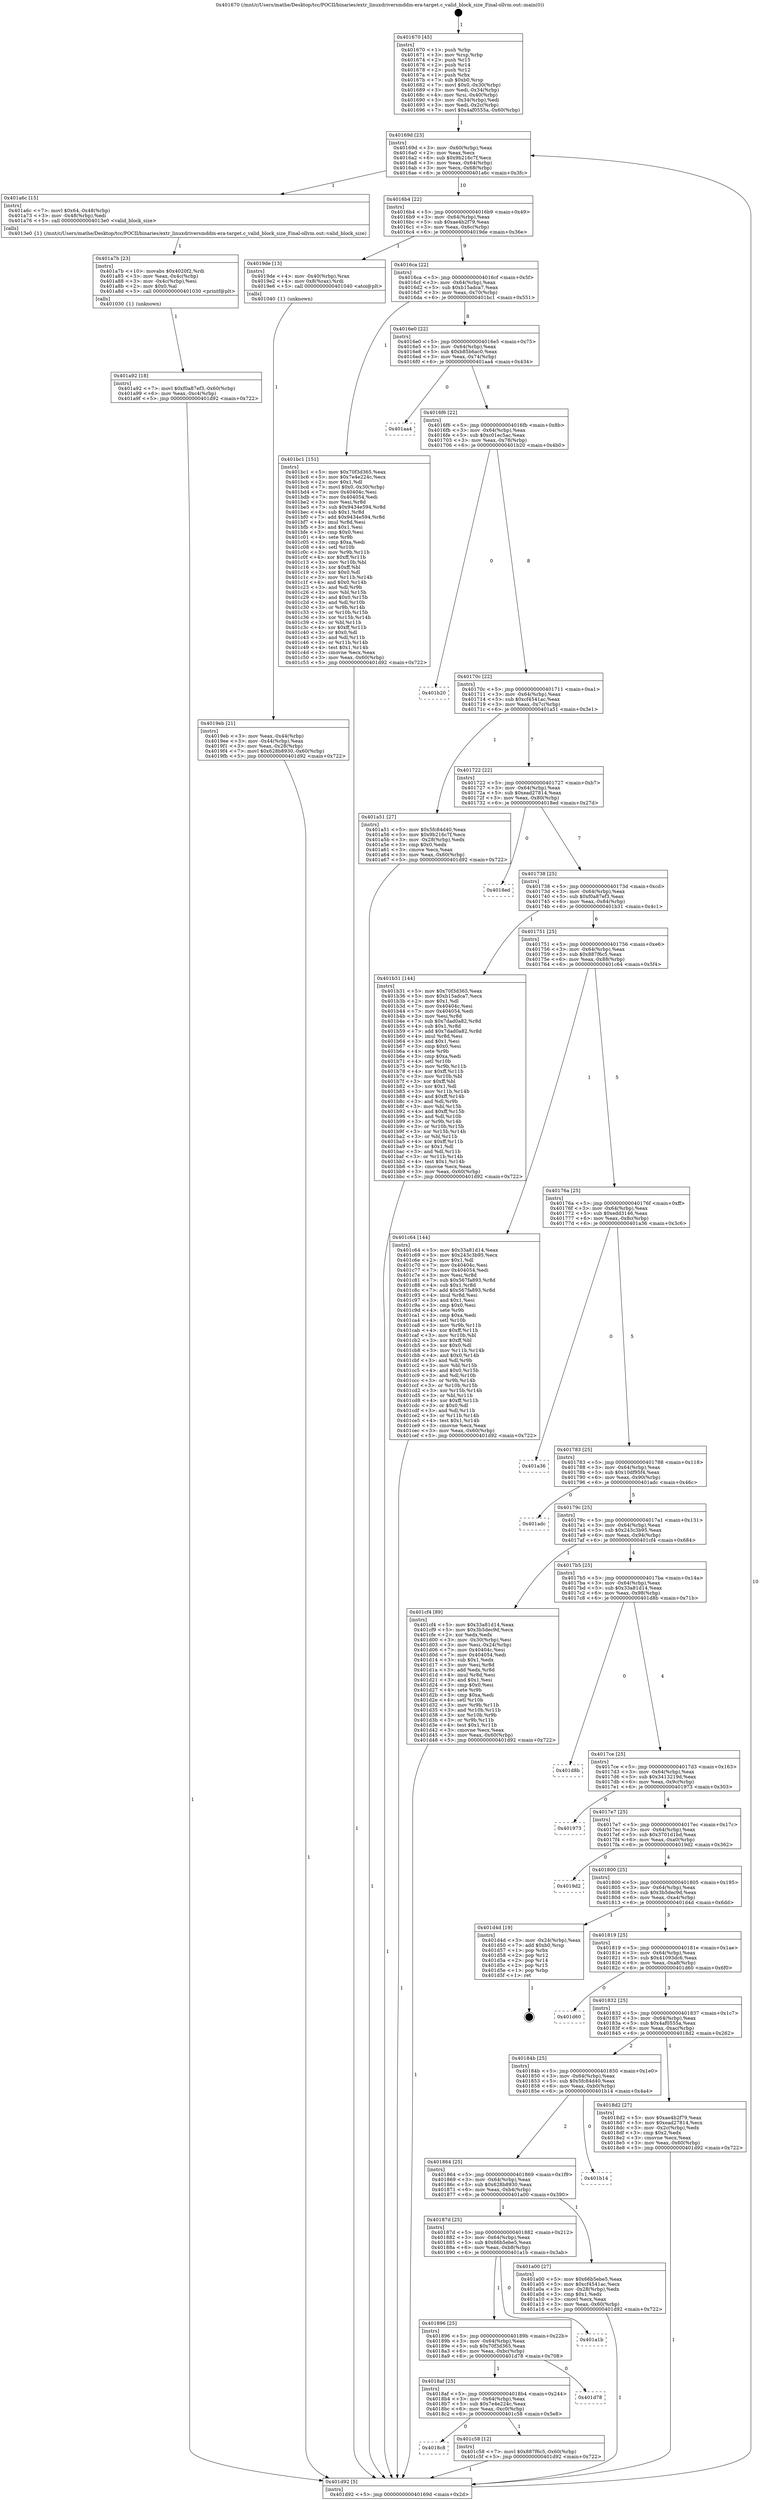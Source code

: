 digraph "0x401670" {
  label = "0x401670 (/mnt/c/Users/mathe/Desktop/tcc/POCII/binaries/extr_linuxdriversmddm-era-target.c_valid_block_size_Final-ollvm.out::main(0))"
  labelloc = "t"
  node[shape=record]

  Entry [label="",width=0.3,height=0.3,shape=circle,fillcolor=black,style=filled]
  "0x40169d" [label="{
     0x40169d [23]\l
     | [instrs]\l
     &nbsp;&nbsp;0x40169d \<+3\>: mov -0x60(%rbp),%eax\l
     &nbsp;&nbsp;0x4016a0 \<+2\>: mov %eax,%ecx\l
     &nbsp;&nbsp;0x4016a2 \<+6\>: sub $0x9b216c7f,%ecx\l
     &nbsp;&nbsp;0x4016a8 \<+3\>: mov %eax,-0x64(%rbp)\l
     &nbsp;&nbsp;0x4016ab \<+3\>: mov %ecx,-0x68(%rbp)\l
     &nbsp;&nbsp;0x4016ae \<+6\>: je 0000000000401a6c \<main+0x3fc\>\l
  }"]
  "0x401a6c" [label="{
     0x401a6c [15]\l
     | [instrs]\l
     &nbsp;&nbsp;0x401a6c \<+7\>: movl $0x64,-0x48(%rbp)\l
     &nbsp;&nbsp;0x401a73 \<+3\>: mov -0x48(%rbp),%edi\l
     &nbsp;&nbsp;0x401a76 \<+5\>: call 00000000004013e0 \<valid_block_size\>\l
     | [calls]\l
     &nbsp;&nbsp;0x4013e0 \{1\} (/mnt/c/Users/mathe/Desktop/tcc/POCII/binaries/extr_linuxdriversmddm-era-target.c_valid_block_size_Final-ollvm.out::valid_block_size)\l
  }"]
  "0x4016b4" [label="{
     0x4016b4 [22]\l
     | [instrs]\l
     &nbsp;&nbsp;0x4016b4 \<+5\>: jmp 00000000004016b9 \<main+0x49\>\l
     &nbsp;&nbsp;0x4016b9 \<+3\>: mov -0x64(%rbp),%eax\l
     &nbsp;&nbsp;0x4016bc \<+5\>: sub $0xae4b2f79,%eax\l
     &nbsp;&nbsp;0x4016c1 \<+3\>: mov %eax,-0x6c(%rbp)\l
     &nbsp;&nbsp;0x4016c4 \<+6\>: je 00000000004019de \<main+0x36e\>\l
  }"]
  Exit [label="",width=0.3,height=0.3,shape=circle,fillcolor=black,style=filled,peripheries=2]
  "0x4019de" [label="{
     0x4019de [13]\l
     | [instrs]\l
     &nbsp;&nbsp;0x4019de \<+4\>: mov -0x40(%rbp),%rax\l
     &nbsp;&nbsp;0x4019e2 \<+4\>: mov 0x8(%rax),%rdi\l
     &nbsp;&nbsp;0x4019e6 \<+5\>: call 0000000000401040 \<atoi@plt\>\l
     | [calls]\l
     &nbsp;&nbsp;0x401040 \{1\} (unknown)\l
  }"]
  "0x4016ca" [label="{
     0x4016ca [22]\l
     | [instrs]\l
     &nbsp;&nbsp;0x4016ca \<+5\>: jmp 00000000004016cf \<main+0x5f\>\l
     &nbsp;&nbsp;0x4016cf \<+3\>: mov -0x64(%rbp),%eax\l
     &nbsp;&nbsp;0x4016d2 \<+5\>: sub $0xb15adca7,%eax\l
     &nbsp;&nbsp;0x4016d7 \<+3\>: mov %eax,-0x70(%rbp)\l
     &nbsp;&nbsp;0x4016da \<+6\>: je 0000000000401bc1 \<main+0x551\>\l
  }"]
  "0x4018c8" [label="{
     0x4018c8\l
  }", style=dashed]
  "0x401bc1" [label="{
     0x401bc1 [151]\l
     | [instrs]\l
     &nbsp;&nbsp;0x401bc1 \<+5\>: mov $0x70f3d365,%eax\l
     &nbsp;&nbsp;0x401bc6 \<+5\>: mov $0x7e4e224c,%ecx\l
     &nbsp;&nbsp;0x401bcb \<+2\>: mov $0x1,%dl\l
     &nbsp;&nbsp;0x401bcd \<+7\>: movl $0x0,-0x30(%rbp)\l
     &nbsp;&nbsp;0x401bd4 \<+7\>: mov 0x40404c,%esi\l
     &nbsp;&nbsp;0x401bdb \<+7\>: mov 0x404054,%edi\l
     &nbsp;&nbsp;0x401be2 \<+3\>: mov %esi,%r8d\l
     &nbsp;&nbsp;0x401be5 \<+7\>: sub $0x9434e594,%r8d\l
     &nbsp;&nbsp;0x401bec \<+4\>: sub $0x1,%r8d\l
     &nbsp;&nbsp;0x401bf0 \<+7\>: add $0x9434e594,%r8d\l
     &nbsp;&nbsp;0x401bf7 \<+4\>: imul %r8d,%esi\l
     &nbsp;&nbsp;0x401bfb \<+3\>: and $0x1,%esi\l
     &nbsp;&nbsp;0x401bfe \<+3\>: cmp $0x0,%esi\l
     &nbsp;&nbsp;0x401c01 \<+4\>: sete %r9b\l
     &nbsp;&nbsp;0x401c05 \<+3\>: cmp $0xa,%edi\l
     &nbsp;&nbsp;0x401c08 \<+4\>: setl %r10b\l
     &nbsp;&nbsp;0x401c0c \<+3\>: mov %r9b,%r11b\l
     &nbsp;&nbsp;0x401c0f \<+4\>: xor $0xff,%r11b\l
     &nbsp;&nbsp;0x401c13 \<+3\>: mov %r10b,%bl\l
     &nbsp;&nbsp;0x401c16 \<+3\>: xor $0xff,%bl\l
     &nbsp;&nbsp;0x401c19 \<+3\>: xor $0x0,%dl\l
     &nbsp;&nbsp;0x401c1c \<+3\>: mov %r11b,%r14b\l
     &nbsp;&nbsp;0x401c1f \<+4\>: and $0x0,%r14b\l
     &nbsp;&nbsp;0x401c23 \<+3\>: and %dl,%r9b\l
     &nbsp;&nbsp;0x401c26 \<+3\>: mov %bl,%r15b\l
     &nbsp;&nbsp;0x401c29 \<+4\>: and $0x0,%r15b\l
     &nbsp;&nbsp;0x401c2d \<+3\>: and %dl,%r10b\l
     &nbsp;&nbsp;0x401c30 \<+3\>: or %r9b,%r14b\l
     &nbsp;&nbsp;0x401c33 \<+3\>: or %r10b,%r15b\l
     &nbsp;&nbsp;0x401c36 \<+3\>: xor %r15b,%r14b\l
     &nbsp;&nbsp;0x401c39 \<+3\>: or %bl,%r11b\l
     &nbsp;&nbsp;0x401c3c \<+4\>: xor $0xff,%r11b\l
     &nbsp;&nbsp;0x401c40 \<+3\>: or $0x0,%dl\l
     &nbsp;&nbsp;0x401c43 \<+3\>: and %dl,%r11b\l
     &nbsp;&nbsp;0x401c46 \<+3\>: or %r11b,%r14b\l
     &nbsp;&nbsp;0x401c49 \<+4\>: test $0x1,%r14b\l
     &nbsp;&nbsp;0x401c4d \<+3\>: cmovne %ecx,%eax\l
     &nbsp;&nbsp;0x401c50 \<+3\>: mov %eax,-0x60(%rbp)\l
     &nbsp;&nbsp;0x401c53 \<+5\>: jmp 0000000000401d92 \<main+0x722\>\l
  }"]
  "0x4016e0" [label="{
     0x4016e0 [22]\l
     | [instrs]\l
     &nbsp;&nbsp;0x4016e0 \<+5\>: jmp 00000000004016e5 \<main+0x75\>\l
     &nbsp;&nbsp;0x4016e5 \<+3\>: mov -0x64(%rbp),%eax\l
     &nbsp;&nbsp;0x4016e8 \<+5\>: sub $0xb85b6ac0,%eax\l
     &nbsp;&nbsp;0x4016ed \<+3\>: mov %eax,-0x74(%rbp)\l
     &nbsp;&nbsp;0x4016f0 \<+6\>: je 0000000000401aa4 \<main+0x434\>\l
  }"]
  "0x401c58" [label="{
     0x401c58 [12]\l
     | [instrs]\l
     &nbsp;&nbsp;0x401c58 \<+7\>: movl $0x887f6c5,-0x60(%rbp)\l
     &nbsp;&nbsp;0x401c5f \<+5\>: jmp 0000000000401d92 \<main+0x722\>\l
  }"]
  "0x401aa4" [label="{
     0x401aa4\l
  }", style=dashed]
  "0x4016f6" [label="{
     0x4016f6 [22]\l
     | [instrs]\l
     &nbsp;&nbsp;0x4016f6 \<+5\>: jmp 00000000004016fb \<main+0x8b\>\l
     &nbsp;&nbsp;0x4016fb \<+3\>: mov -0x64(%rbp),%eax\l
     &nbsp;&nbsp;0x4016fe \<+5\>: sub $0xc01ec5ac,%eax\l
     &nbsp;&nbsp;0x401703 \<+3\>: mov %eax,-0x78(%rbp)\l
     &nbsp;&nbsp;0x401706 \<+6\>: je 0000000000401b20 \<main+0x4b0\>\l
  }"]
  "0x4018af" [label="{
     0x4018af [25]\l
     | [instrs]\l
     &nbsp;&nbsp;0x4018af \<+5\>: jmp 00000000004018b4 \<main+0x244\>\l
     &nbsp;&nbsp;0x4018b4 \<+3\>: mov -0x64(%rbp),%eax\l
     &nbsp;&nbsp;0x4018b7 \<+5\>: sub $0x7e4e224c,%eax\l
     &nbsp;&nbsp;0x4018bc \<+6\>: mov %eax,-0xc0(%rbp)\l
     &nbsp;&nbsp;0x4018c2 \<+6\>: je 0000000000401c58 \<main+0x5e8\>\l
  }"]
  "0x401b20" [label="{
     0x401b20\l
  }", style=dashed]
  "0x40170c" [label="{
     0x40170c [22]\l
     | [instrs]\l
     &nbsp;&nbsp;0x40170c \<+5\>: jmp 0000000000401711 \<main+0xa1\>\l
     &nbsp;&nbsp;0x401711 \<+3\>: mov -0x64(%rbp),%eax\l
     &nbsp;&nbsp;0x401714 \<+5\>: sub $0xcf4541ac,%eax\l
     &nbsp;&nbsp;0x401719 \<+3\>: mov %eax,-0x7c(%rbp)\l
     &nbsp;&nbsp;0x40171c \<+6\>: je 0000000000401a51 \<main+0x3e1\>\l
  }"]
  "0x401d78" [label="{
     0x401d78\l
  }", style=dashed]
  "0x401a51" [label="{
     0x401a51 [27]\l
     | [instrs]\l
     &nbsp;&nbsp;0x401a51 \<+5\>: mov $0x5fc84d40,%eax\l
     &nbsp;&nbsp;0x401a56 \<+5\>: mov $0x9b216c7f,%ecx\l
     &nbsp;&nbsp;0x401a5b \<+3\>: mov -0x28(%rbp),%edx\l
     &nbsp;&nbsp;0x401a5e \<+3\>: cmp $0x0,%edx\l
     &nbsp;&nbsp;0x401a61 \<+3\>: cmove %ecx,%eax\l
     &nbsp;&nbsp;0x401a64 \<+3\>: mov %eax,-0x60(%rbp)\l
     &nbsp;&nbsp;0x401a67 \<+5\>: jmp 0000000000401d92 \<main+0x722\>\l
  }"]
  "0x401722" [label="{
     0x401722 [22]\l
     | [instrs]\l
     &nbsp;&nbsp;0x401722 \<+5\>: jmp 0000000000401727 \<main+0xb7\>\l
     &nbsp;&nbsp;0x401727 \<+3\>: mov -0x64(%rbp),%eax\l
     &nbsp;&nbsp;0x40172a \<+5\>: sub $0xead27814,%eax\l
     &nbsp;&nbsp;0x40172f \<+3\>: mov %eax,-0x80(%rbp)\l
     &nbsp;&nbsp;0x401732 \<+6\>: je 00000000004018ed \<main+0x27d\>\l
  }"]
  "0x401896" [label="{
     0x401896 [25]\l
     | [instrs]\l
     &nbsp;&nbsp;0x401896 \<+5\>: jmp 000000000040189b \<main+0x22b\>\l
     &nbsp;&nbsp;0x40189b \<+3\>: mov -0x64(%rbp),%eax\l
     &nbsp;&nbsp;0x40189e \<+5\>: sub $0x70f3d365,%eax\l
     &nbsp;&nbsp;0x4018a3 \<+6\>: mov %eax,-0xbc(%rbp)\l
     &nbsp;&nbsp;0x4018a9 \<+6\>: je 0000000000401d78 \<main+0x708\>\l
  }"]
  "0x4018ed" [label="{
     0x4018ed\l
  }", style=dashed]
  "0x401738" [label="{
     0x401738 [25]\l
     | [instrs]\l
     &nbsp;&nbsp;0x401738 \<+5\>: jmp 000000000040173d \<main+0xcd\>\l
     &nbsp;&nbsp;0x40173d \<+3\>: mov -0x64(%rbp),%eax\l
     &nbsp;&nbsp;0x401740 \<+5\>: sub $0xf0a87ef3,%eax\l
     &nbsp;&nbsp;0x401745 \<+6\>: mov %eax,-0x84(%rbp)\l
     &nbsp;&nbsp;0x40174b \<+6\>: je 0000000000401b31 \<main+0x4c1\>\l
  }"]
  "0x401a1b" [label="{
     0x401a1b\l
  }", style=dashed]
  "0x401b31" [label="{
     0x401b31 [144]\l
     | [instrs]\l
     &nbsp;&nbsp;0x401b31 \<+5\>: mov $0x70f3d365,%eax\l
     &nbsp;&nbsp;0x401b36 \<+5\>: mov $0xb15adca7,%ecx\l
     &nbsp;&nbsp;0x401b3b \<+2\>: mov $0x1,%dl\l
     &nbsp;&nbsp;0x401b3d \<+7\>: mov 0x40404c,%esi\l
     &nbsp;&nbsp;0x401b44 \<+7\>: mov 0x404054,%edi\l
     &nbsp;&nbsp;0x401b4b \<+3\>: mov %esi,%r8d\l
     &nbsp;&nbsp;0x401b4e \<+7\>: sub $0x7dad0a82,%r8d\l
     &nbsp;&nbsp;0x401b55 \<+4\>: sub $0x1,%r8d\l
     &nbsp;&nbsp;0x401b59 \<+7\>: add $0x7dad0a82,%r8d\l
     &nbsp;&nbsp;0x401b60 \<+4\>: imul %r8d,%esi\l
     &nbsp;&nbsp;0x401b64 \<+3\>: and $0x1,%esi\l
     &nbsp;&nbsp;0x401b67 \<+3\>: cmp $0x0,%esi\l
     &nbsp;&nbsp;0x401b6a \<+4\>: sete %r9b\l
     &nbsp;&nbsp;0x401b6e \<+3\>: cmp $0xa,%edi\l
     &nbsp;&nbsp;0x401b71 \<+4\>: setl %r10b\l
     &nbsp;&nbsp;0x401b75 \<+3\>: mov %r9b,%r11b\l
     &nbsp;&nbsp;0x401b78 \<+4\>: xor $0xff,%r11b\l
     &nbsp;&nbsp;0x401b7c \<+3\>: mov %r10b,%bl\l
     &nbsp;&nbsp;0x401b7f \<+3\>: xor $0xff,%bl\l
     &nbsp;&nbsp;0x401b82 \<+3\>: xor $0x1,%dl\l
     &nbsp;&nbsp;0x401b85 \<+3\>: mov %r11b,%r14b\l
     &nbsp;&nbsp;0x401b88 \<+4\>: and $0xff,%r14b\l
     &nbsp;&nbsp;0x401b8c \<+3\>: and %dl,%r9b\l
     &nbsp;&nbsp;0x401b8f \<+3\>: mov %bl,%r15b\l
     &nbsp;&nbsp;0x401b92 \<+4\>: and $0xff,%r15b\l
     &nbsp;&nbsp;0x401b96 \<+3\>: and %dl,%r10b\l
     &nbsp;&nbsp;0x401b99 \<+3\>: or %r9b,%r14b\l
     &nbsp;&nbsp;0x401b9c \<+3\>: or %r10b,%r15b\l
     &nbsp;&nbsp;0x401b9f \<+3\>: xor %r15b,%r14b\l
     &nbsp;&nbsp;0x401ba2 \<+3\>: or %bl,%r11b\l
     &nbsp;&nbsp;0x401ba5 \<+4\>: xor $0xff,%r11b\l
     &nbsp;&nbsp;0x401ba9 \<+3\>: or $0x1,%dl\l
     &nbsp;&nbsp;0x401bac \<+3\>: and %dl,%r11b\l
     &nbsp;&nbsp;0x401baf \<+3\>: or %r11b,%r14b\l
     &nbsp;&nbsp;0x401bb2 \<+4\>: test $0x1,%r14b\l
     &nbsp;&nbsp;0x401bb6 \<+3\>: cmovne %ecx,%eax\l
     &nbsp;&nbsp;0x401bb9 \<+3\>: mov %eax,-0x60(%rbp)\l
     &nbsp;&nbsp;0x401bbc \<+5\>: jmp 0000000000401d92 \<main+0x722\>\l
  }"]
  "0x401751" [label="{
     0x401751 [25]\l
     | [instrs]\l
     &nbsp;&nbsp;0x401751 \<+5\>: jmp 0000000000401756 \<main+0xe6\>\l
     &nbsp;&nbsp;0x401756 \<+3\>: mov -0x64(%rbp),%eax\l
     &nbsp;&nbsp;0x401759 \<+5\>: sub $0x887f6c5,%eax\l
     &nbsp;&nbsp;0x40175e \<+6\>: mov %eax,-0x88(%rbp)\l
     &nbsp;&nbsp;0x401764 \<+6\>: je 0000000000401c64 \<main+0x5f4\>\l
  }"]
  "0x401a92" [label="{
     0x401a92 [18]\l
     | [instrs]\l
     &nbsp;&nbsp;0x401a92 \<+7\>: movl $0xf0a87ef3,-0x60(%rbp)\l
     &nbsp;&nbsp;0x401a99 \<+6\>: mov %eax,-0xc4(%rbp)\l
     &nbsp;&nbsp;0x401a9f \<+5\>: jmp 0000000000401d92 \<main+0x722\>\l
  }"]
  "0x401c64" [label="{
     0x401c64 [144]\l
     | [instrs]\l
     &nbsp;&nbsp;0x401c64 \<+5\>: mov $0x33a81d14,%eax\l
     &nbsp;&nbsp;0x401c69 \<+5\>: mov $0x243c3b95,%ecx\l
     &nbsp;&nbsp;0x401c6e \<+2\>: mov $0x1,%dl\l
     &nbsp;&nbsp;0x401c70 \<+7\>: mov 0x40404c,%esi\l
     &nbsp;&nbsp;0x401c77 \<+7\>: mov 0x404054,%edi\l
     &nbsp;&nbsp;0x401c7e \<+3\>: mov %esi,%r8d\l
     &nbsp;&nbsp;0x401c81 \<+7\>: sub $0x567fa893,%r8d\l
     &nbsp;&nbsp;0x401c88 \<+4\>: sub $0x1,%r8d\l
     &nbsp;&nbsp;0x401c8c \<+7\>: add $0x567fa893,%r8d\l
     &nbsp;&nbsp;0x401c93 \<+4\>: imul %r8d,%esi\l
     &nbsp;&nbsp;0x401c97 \<+3\>: and $0x1,%esi\l
     &nbsp;&nbsp;0x401c9a \<+3\>: cmp $0x0,%esi\l
     &nbsp;&nbsp;0x401c9d \<+4\>: sete %r9b\l
     &nbsp;&nbsp;0x401ca1 \<+3\>: cmp $0xa,%edi\l
     &nbsp;&nbsp;0x401ca4 \<+4\>: setl %r10b\l
     &nbsp;&nbsp;0x401ca8 \<+3\>: mov %r9b,%r11b\l
     &nbsp;&nbsp;0x401cab \<+4\>: xor $0xff,%r11b\l
     &nbsp;&nbsp;0x401caf \<+3\>: mov %r10b,%bl\l
     &nbsp;&nbsp;0x401cb2 \<+3\>: xor $0xff,%bl\l
     &nbsp;&nbsp;0x401cb5 \<+3\>: xor $0x0,%dl\l
     &nbsp;&nbsp;0x401cb8 \<+3\>: mov %r11b,%r14b\l
     &nbsp;&nbsp;0x401cbb \<+4\>: and $0x0,%r14b\l
     &nbsp;&nbsp;0x401cbf \<+3\>: and %dl,%r9b\l
     &nbsp;&nbsp;0x401cc2 \<+3\>: mov %bl,%r15b\l
     &nbsp;&nbsp;0x401cc5 \<+4\>: and $0x0,%r15b\l
     &nbsp;&nbsp;0x401cc9 \<+3\>: and %dl,%r10b\l
     &nbsp;&nbsp;0x401ccc \<+3\>: or %r9b,%r14b\l
     &nbsp;&nbsp;0x401ccf \<+3\>: or %r10b,%r15b\l
     &nbsp;&nbsp;0x401cd2 \<+3\>: xor %r15b,%r14b\l
     &nbsp;&nbsp;0x401cd5 \<+3\>: or %bl,%r11b\l
     &nbsp;&nbsp;0x401cd8 \<+4\>: xor $0xff,%r11b\l
     &nbsp;&nbsp;0x401cdc \<+3\>: or $0x0,%dl\l
     &nbsp;&nbsp;0x401cdf \<+3\>: and %dl,%r11b\l
     &nbsp;&nbsp;0x401ce2 \<+3\>: or %r11b,%r14b\l
     &nbsp;&nbsp;0x401ce5 \<+4\>: test $0x1,%r14b\l
     &nbsp;&nbsp;0x401ce9 \<+3\>: cmovne %ecx,%eax\l
     &nbsp;&nbsp;0x401cec \<+3\>: mov %eax,-0x60(%rbp)\l
     &nbsp;&nbsp;0x401cef \<+5\>: jmp 0000000000401d92 \<main+0x722\>\l
  }"]
  "0x40176a" [label="{
     0x40176a [25]\l
     | [instrs]\l
     &nbsp;&nbsp;0x40176a \<+5\>: jmp 000000000040176f \<main+0xff\>\l
     &nbsp;&nbsp;0x40176f \<+3\>: mov -0x64(%rbp),%eax\l
     &nbsp;&nbsp;0x401772 \<+5\>: sub $0xedd3146,%eax\l
     &nbsp;&nbsp;0x401777 \<+6\>: mov %eax,-0x8c(%rbp)\l
     &nbsp;&nbsp;0x40177d \<+6\>: je 0000000000401a36 \<main+0x3c6\>\l
  }"]
  "0x401a7b" [label="{
     0x401a7b [23]\l
     | [instrs]\l
     &nbsp;&nbsp;0x401a7b \<+10\>: movabs $0x4020f2,%rdi\l
     &nbsp;&nbsp;0x401a85 \<+3\>: mov %eax,-0x4c(%rbp)\l
     &nbsp;&nbsp;0x401a88 \<+3\>: mov -0x4c(%rbp),%esi\l
     &nbsp;&nbsp;0x401a8b \<+2\>: mov $0x0,%al\l
     &nbsp;&nbsp;0x401a8d \<+5\>: call 0000000000401030 \<printf@plt\>\l
     | [calls]\l
     &nbsp;&nbsp;0x401030 \{1\} (unknown)\l
  }"]
  "0x401a36" [label="{
     0x401a36\l
  }", style=dashed]
  "0x401783" [label="{
     0x401783 [25]\l
     | [instrs]\l
     &nbsp;&nbsp;0x401783 \<+5\>: jmp 0000000000401788 \<main+0x118\>\l
     &nbsp;&nbsp;0x401788 \<+3\>: mov -0x64(%rbp),%eax\l
     &nbsp;&nbsp;0x40178b \<+5\>: sub $0x10df95f4,%eax\l
     &nbsp;&nbsp;0x401790 \<+6\>: mov %eax,-0x90(%rbp)\l
     &nbsp;&nbsp;0x401796 \<+6\>: je 0000000000401adc \<main+0x46c\>\l
  }"]
  "0x40187d" [label="{
     0x40187d [25]\l
     | [instrs]\l
     &nbsp;&nbsp;0x40187d \<+5\>: jmp 0000000000401882 \<main+0x212\>\l
     &nbsp;&nbsp;0x401882 \<+3\>: mov -0x64(%rbp),%eax\l
     &nbsp;&nbsp;0x401885 \<+5\>: sub $0x66b5ebe5,%eax\l
     &nbsp;&nbsp;0x40188a \<+6\>: mov %eax,-0xb8(%rbp)\l
     &nbsp;&nbsp;0x401890 \<+6\>: je 0000000000401a1b \<main+0x3ab\>\l
  }"]
  "0x401adc" [label="{
     0x401adc\l
  }", style=dashed]
  "0x40179c" [label="{
     0x40179c [25]\l
     | [instrs]\l
     &nbsp;&nbsp;0x40179c \<+5\>: jmp 00000000004017a1 \<main+0x131\>\l
     &nbsp;&nbsp;0x4017a1 \<+3\>: mov -0x64(%rbp),%eax\l
     &nbsp;&nbsp;0x4017a4 \<+5\>: sub $0x243c3b95,%eax\l
     &nbsp;&nbsp;0x4017a9 \<+6\>: mov %eax,-0x94(%rbp)\l
     &nbsp;&nbsp;0x4017af \<+6\>: je 0000000000401cf4 \<main+0x684\>\l
  }"]
  "0x401a00" [label="{
     0x401a00 [27]\l
     | [instrs]\l
     &nbsp;&nbsp;0x401a00 \<+5\>: mov $0x66b5ebe5,%eax\l
     &nbsp;&nbsp;0x401a05 \<+5\>: mov $0xcf4541ac,%ecx\l
     &nbsp;&nbsp;0x401a0a \<+3\>: mov -0x28(%rbp),%edx\l
     &nbsp;&nbsp;0x401a0d \<+3\>: cmp $0x1,%edx\l
     &nbsp;&nbsp;0x401a10 \<+3\>: cmovl %ecx,%eax\l
     &nbsp;&nbsp;0x401a13 \<+3\>: mov %eax,-0x60(%rbp)\l
     &nbsp;&nbsp;0x401a16 \<+5\>: jmp 0000000000401d92 \<main+0x722\>\l
  }"]
  "0x401cf4" [label="{
     0x401cf4 [89]\l
     | [instrs]\l
     &nbsp;&nbsp;0x401cf4 \<+5\>: mov $0x33a81d14,%eax\l
     &nbsp;&nbsp;0x401cf9 \<+5\>: mov $0x3b5dec9d,%ecx\l
     &nbsp;&nbsp;0x401cfe \<+2\>: xor %edx,%edx\l
     &nbsp;&nbsp;0x401d00 \<+3\>: mov -0x30(%rbp),%esi\l
     &nbsp;&nbsp;0x401d03 \<+3\>: mov %esi,-0x24(%rbp)\l
     &nbsp;&nbsp;0x401d06 \<+7\>: mov 0x40404c,%esi\l
     &nbsp;&nbsp;0x401d0d \<+7\>: mov 0x404054,%edi\l
     &nbsp;&nbsp;0x401d14 \<+3\>: sub $0x1,%edx\l
     &nbsp;&nbsp;0x401d17 \<+3\>: mov %esi,%r8d\l
     &nbsp;&nbsp;0x401d1a \<+3\>: add %edx,%r8d\l
     &nbsp;&nbsp;0x401d1d \<+4\>: imul %r8d,%esi\l
     &nbsp;&nbsp;0x401d21 \<+3\>: and $0x1,%esi\l
     &nbsp;&nbsp;0x401d24 \<+3\>: cmp $0x0,%esi\l
     &nbsp;&nbsp;0x401d27 \<+4\>: sete %r9b\l
     &nbsp;&nbsp;0x401d2b \<+3\>: cmp $0xa,%edi\l
     &nbsp;&nbsp;0x401d2e \<+4\>: setl %r10b\l
     &nbsp;&nbsp;0x401d32 \<+3\>: mov %r9b,%r11b\l
     &nbsp;&nbsp;0x401d35 \<+3\>: and %r10b,%r11b\l
     &nbsp;&nbsp;0x401d38 \<+3\>: xor %r10b,%r9b\l
     &nbsp;&nbsp;0x401d3b \<+3\>: or %r9b,%r11b\l
     &nbsp;&nbsp;0x401d3e \<+4\>: test $0x1,%r11b\l
     &nbsp;&nbsp;0x401d42 \<+3\>: cmovne %ecx,%eax\l
     &nbsp;&nbsp;0x401d45 \<+3\>: mov %eax,-0x60(%rbp)\l
     &nbsp;&nbsp;0x401d48 \<+5\>: jmp 0000000000401d92 \<main+0x722\>\l
  }"]
  "0x4017b5" [label="{
     0x4017b5 [25]\l
     | [instrs]\l
     &nbsp;&nbsp;0x4017b5 \<+5\>: jmp 00000000004017ba \<main+0x14a\>\l
     &nbsp;&nbsp;0x4017ba \<+3\>: mov -0x64(%rbp),%eax\l
     &nbsp;&nbsp;0x4017bd \<+5\>: sub $0x33a81d14,%eax\l
     &nbsp;&nbsp;0x4017c2 \<+6\>: mov %eax,-0x98(%rbp)\l
     &nbsp;&nbsp;0x4017c8 \<+6\>: je 0000000000401d8b \<main+0x71b\>\l
  }"]
  "0x401864" [label="{
     0x401864 [25]\l
     | [instrs]\l
     &nbsp;&nbsp;0x401864 \<+5\>: jmp 0000000000401869 \<main+0x1f9\>\l
     &nbsp;&nbsp;0x401869 \<+3\>: mov -0x64(%rbp),%eax\l
     &nbsp;&nbsp;0x40186c \<+5\>: sub $0x628b8930,%eax\l
     &nbsp;&nbsp;0x401871 \<+6\>: mov %eax,-0xb4(%rbp)\l
     &nbsp;&nbsp;0x401877 \<+6\>: je 0000000000401a00 \<main+0x390\>\l
  }"]
  "0x401d8b" [label="{
     0x401d8b\l
  }", style=dashed]
  "0x4017ce" [label="{
     0x4017ce [25]\l
     | [instrs]\l
     &nbsp;&nbsp;0x4017ce \<+5\>: jmp 00000000004017d3 \<main+0x163\>\l
     &nbsp;&nbsp;0x4017d3 \<+3\>: mov -0x64(%rbp),%eax\l
     &nbsp;&nbsp;0x4017d6 \<+5\>: sub $0x3413219d,%eax\l
     &nbsp;&nbsp;0x4017db \<+6\>: mov %eax,-0x9c(%rbp)\l
     &nbsp;&nbsp;0x4017e1 \<+6\>: je 0000000000401973 \<main+0x303\>\l
  }"]
  "0x401b14" [label="{
     0x401b14\l
  }", style=dashed]
  "0x401973" [label="{
     0x401973\l
  }", style=dashed]
  "0x4017e7" [label="{
     0x4017e7 [25]\l
     | [instrs]\l
     &nbsp;&nbsp;0x4017e7 \<+5\>: jmp 00000000004017ec \<main+0x17c\>\l
     &nbsp;&nbsp;0x4017ec \<+3\>: mov -0x64(%rbp),%eax\l
     &nbsp;&nbsp;0x4017ef \<+5\>: sub $0x3701d1bd,%eax\l
     &nbsp;&nbsp;0x4017f4 \<+6\>: mov %eax,-0xa0(%rbp)\l
     &nbsp;&nbsp;0x4017fa \<+6\>: je 00000000004019d2 \<main+0x362\>\l
  }"]
  "0x4019eb" [label="{
     0x4019eb [21]\l
     | [instrs]\l
     &nbsp;&nbsp;0x4019eb \<+3\>: mov %eax,-0x44(%rbp)\l
     &nbsp;&nbsp;0x4019ee \<+3\>: mov -0x44(%rbp),%eax\l
     &nbsp;&nbsp;0x4019f1 \<+3\>: mov %eax,-0x28(%rbp)\l
     &nbsp;&nbsp;0x4019f4 \<+7\>: movl $0x628b8930,-0x60(%rbp)\l
     &nbsp;&nbsp;0x4019fb \<+5\>: jmp 0000000000401d92 \<main+0x722\>\l
  }"]
  "0x4019d2" [label="{
     0x4019d2\l
  }", style=dashed]
  "0x401800" [label="{
     0x401800 [25]\l
     | [instrs]\l
     &nbsp;&nbsp;0x401800 \<+5\>: jmp 0000000000401805 \<main+0x195\>\l
     &nbsp;&nbsp;0x401805 \<+3\>: mov -0x64(%rbp),%eax\l
     &nbsp;&nbsp;0x401808 \<+5\>: sub $0x3b5dec9d,%eax\l
     &nbsp;&nbsp;0x40180d \<+6\>: mov %eax,-0xa4(%rbp)\l
     &nbsp;&nbsp;0x401813 \<+6\>: je 0000000000401d4d \<main+0x6dd\>\l
  }"]
  "0x401670" [label="{
     0x401670 [45]\l
     | [instrs]\l
     &nbsp;&nbsp;0x401670 \<+1\>: push %rbp\l
     &nbsp;&nbsp;0x401671 \<+3\>: mov %rsp,%rbp\l
     &nbsp;&nbsp;0x401674 \<+2\>: push %r15\l
     &nbsp;&nbsp;0x401676 \<+2\>: push %r14\l
     &nbsp;&nbsp;0x401678 \<+2\>: push %r12\l
     &nbsp;&nbsp;0x40167a \<+1\>: push %rbx\l
     &nbsp;&nbsp;0x40167b \<+7\>: sub $0xb0,%rsp\l
     &nbsp;&nbsp;0x401682 \<+7\>: movl $0x0,-0x30(%rbp)\l
     &nbsp;&nbsp;0x401689 \<+3\>: mov %edi,-0x34(%rbp)\l
     &nbsp;&nbsp;0x40168c \<+4\>: mov %rsi,-0x40(%rbp)\l
     &nbsp;&nbsp;0x401690 \<+3\>: mov -0x34(%rbp),%edi\l
     &nbsp;&nbsp;0x401693 \<+3\>: mov %edi,-0x2c(%rbp)\l
     &nbsp;&nbsp;0x401696 \<+7\>: movl $0x4af0555a,-0x60(%rbp)\l
  }"]
  "0x401d4d" [label="{
     0x401d4d [19]\l
     | [instrs]\l
     &nbsp;&nbsp;0x401d4d \<+3\>: mov -0x24(%rbp),%eax\l
     &nbsp;&nbsp;0x401d50 \<+7\>: add $0xb0,%rsp\l
     &nbsp;&nbsp;0x401d57 \<+1\>: pop %rbx\l
     &nbsp;&nbsp;0x401d58 \<+2\>: pop %r12\l
     &nbsp;&nbsp;0x401d5a \<+2\>: pop %r14\l
     &nbsp;&nbsp;0x401d5c \<+2\>: pop %r15\l
     &nbsp;&nbsp;0x401d5e \<+1\>: pop %rbp\l
     &nbsp;&nbsp;0x401d5f \<+1\>: ret\l
  }"]
  "0x401819" [label="{
     0x401819 [25]\l
     | [instrs]\l
     &nbsp;&nbsp;0x401819 \<+5\>: jmp 000000000040181e \<main+0x1ae\>\l
     &nbsp;&nbsp;0x40181e \<+3\>: mov -0x64(%rbp),%eax\l
     &nbsp;&nbsp;0x401821 \<+5\>: sub $0x41093dc6,%eax\l
     &nbsp;&nbsp;0x401826 \<+6\>: mov %eax,-0xa8(%rbp)\l
     &nbsp;&nbsp;0x40182c \<+6\>: je 0000000000401d60 \<main+0x6f0\>\l
  }"]
  "0x401d92" [label="{
     0x401d92 [5]\l
     | [instrs]\l
     &nbsp;&nbsp;0x401d92 \<+5\>: jmp 000000000040169d \<main+0x2d\>\l
  }"]
  "0x401d60" [label="{
     0x401d60\l
  }", style=dashed]
  "0x401832" [label="{
     0x401832 [25]\l
     | [instrs]\l
     &nbsp;&nbsp;0x401832 \<+5\>: jmp 0000000000401837 \<main+0x1c7\>\l
     &nbsp;&nbsp;0x401837 \<+3\>: mov -0x64(%rbp),%eax\l
     &nbsp;&nbsp;0x40183a \<+5\>: sub $0x4af0555a,%eax\l
     &nbsp;&nbsp;0x40183f \<+6\>: mov %eax,-0xac(%rbp)\l
     &nbsp;&nbsp;0x401845 \<+6\>: je 00000000004018d2 \<main+0x262\>\l
  }"]
  "0x40184b" [label="{
     0x40184b [25]\l
     | [instrs]\l
     &nbsp;&nbsp;0x40184b \<+5\>: jmp 0000000000401850 \<main+0x1e0\>\l
     &nbsp;&nbsp;0x401850 \<+3\>: mov -0x64(%rbp),%eax\l
     &nbsp;&nbsp;0x401853 \<+5\>: sub $0x5fc84d40,%eax\l
     &nbsp;&nbsp;0x401858 \<+6\>: mov %eax,-0xb0(%rbp)\l
     &nbsp;&nbsp;0x40185e \<+6\>: je 0000000000401b14 \<main+0x4a4\>\l
  }"]
  "0x4018d2" [label="{
     0x4018d2 [27]\l
     | [instrs]\l
     &nbsp;&nbsp;0x4018d2 \<+5\>: mov $0xae4b2f79,%eax\l
     &nbsp;&nbsp;0x4018d7 \<+5\>: mov $0xead27814,%ecx\l
     &nbsp;&nbsp;0x4018dc \<+3\>: mov -0x2c(%rbp),%edx\l
     &nbsp;&nbsp;0x4018df \<+3\>: cmp $0x2,%edx\l
     &nbsp;&nbsp;0x4018e2 \<+3\>: cmovne %ecx,%eax\l
     &nbsp;&nbsp;0x4018e5 \<+3\>: mov %eax,-0x60(%rbp)\l
     &nbsp;&nbsp;0x4018e8 \<+5\>: jmp 0000000000401d92 \<main+0x722\>\l
  }"]
  Entry -> "0x401670" [label=" 1"]
  "0x40169d" -> "0x401a6c" [label=" 1"]
  "0x40169d" -> "0x4016b4" [label=" 10"]
  "0x401d4d" -> Exit [label=" 1"]
  "0x4016b4" -> "0x4019de" [label=" 1"]
  "0x4016b4" -> "0x4016ca" [label=" 9"]
  "0x401cf4" -> "0x401d92" [label=" 1"]
  "0x4016ca" -> "0x401bc1" [label=" 1"]
  "0x4016ca" -> "0x4016e0" [label=" 8"]
  "0x401c64" -> "0x401d92" [label=" 1"]
  "0x4016e0" -> "0x401aa4" [label=" 0"]
  "0x4016e0" -> "0x4016f6" [label=" 8"]
  "0x401c58" -> "0x401d92" [label=" 1"]
  "0x4016f6" -> "0x401b20" [label=" 0"]
  "0x4016f6" -> "0x40170c" [label=" 8"]
  "0x4018af" -> "0x401c58" [label=" 1"]
  "0x40170c" -> "0x401a51" [label=" 1"]
  "0x40170c" -> "0x401722" [label=" 7"]
  "0x4018af" -> "0x4018c8" [label=" 0"]
  "0x401722" -> "0x4018ed" [label=" 0"]
  "0x401722" -> "0x401738" [label=" 7"]
  "0x401896" -> "0x401d78" [label=" 0"]
  "0x401738" -> "0x401b31" [label=" 1"]
  "0x401738" -> "0x401751" [label=" 6"]
  "0x401896" -> "0x4018af" [label=" 1"]
  "0x401751" -> "0x401c64" [label=" 1"]
  "0x401751" -> "0x40176a" [label=" 5"]
  "0x40187d" -> "0x401a1b" [label=" 0"]
  "0x40176a" -> "0x401a36" [label=" 0"]
  "0x40176a" -> "0x401783" [label=" 5"]
  "0x40187d" -> "0x401896" [label=" 1"]
  "0x401783" -> "0x401adc" [label=" 0"]
  "0x401783" -> "0x40179c" [label=" 5"]
  "0x401bc1" -> "0x401d92" [label=" 1"]
  "0x40179c" -> "0x401cf4" [label=" 1"]
  "0x40179c" -> "0x4017b5" [label=" 4"]
  "0x401b31" -> "0x401d92" [label=" 1"]
  "0x4017b5" -> "0x401d8b" [label=" 0"]
  "0x4017b5" -> "0x4017ce" [label=" 4"]
  "0x401a7b" -> "0x401a92" [label=" 1"]
  "0x4017ce" -> "0x401973" [label=" 0"]
  "0x4017ce" -> "0x4017e7" [label=" 4"]
  "0x401a6c" -> "0x401a7b" [label=" 1"]
  "0x4017e7" -> "0x4019d2" [label=" 0"]
  "0x4017e7" -> "0x401800" [label=" 4"]
  "0x401a00" -> "0x401d92" [label=" 1"]
  "0x401800" -> "0x401d4d" [label=" 1"]
  "0x401800" -> "0x401819" [label=" 3"]
  "0x401864" -> "0x40187d" [label=" 1"]
  "0x401819" -> "0x401d60" [label=" 0"]
  "0x401819" -> "0x401832" [label=" 3"]
  "0x401864" -> "0x401a00" [label=" 1"]
  "0x401832" -> "0x4018d2" [label=" 1"]
  "0x401832" -> "0x40184b" [label=" 2"]
  "0x4018d2" -> "0x401d92" [label=" 1"]
  "0x401670" -> "0x40169d" [label=" 1"]
  "0x401d92" -> "0x40169d" [label=" 10"]
  "0x4019de" -> "0x4019eb" [label=" 1"]
  "0x4019eb" -> "0x401d92" [label=" 1"]
  "0x401a51" -> "0x401d92" [label=" 1"]
  "0x40184b" -> "0x401b14" [label=" 0"]
  "0x40184b" -> "0x401864" [label=" 2"]
  "0x401a92" -> "0x401d92" [label=" 1"]
}
